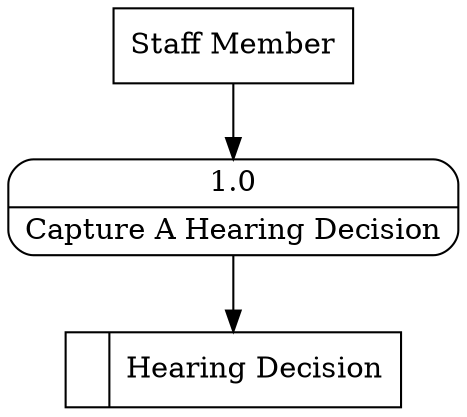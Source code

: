 digraph dfd2{ 
node[shape=record]
200 [label="<f0>  |<f1> Hearing Decision " ];
201 [label="Staff Member" shape=box];
202 [label="{<f0> 1.0|<f1> Capture A Hearing Decision }" shape=Mrecord];
201 -> 202
202 -> 200
}